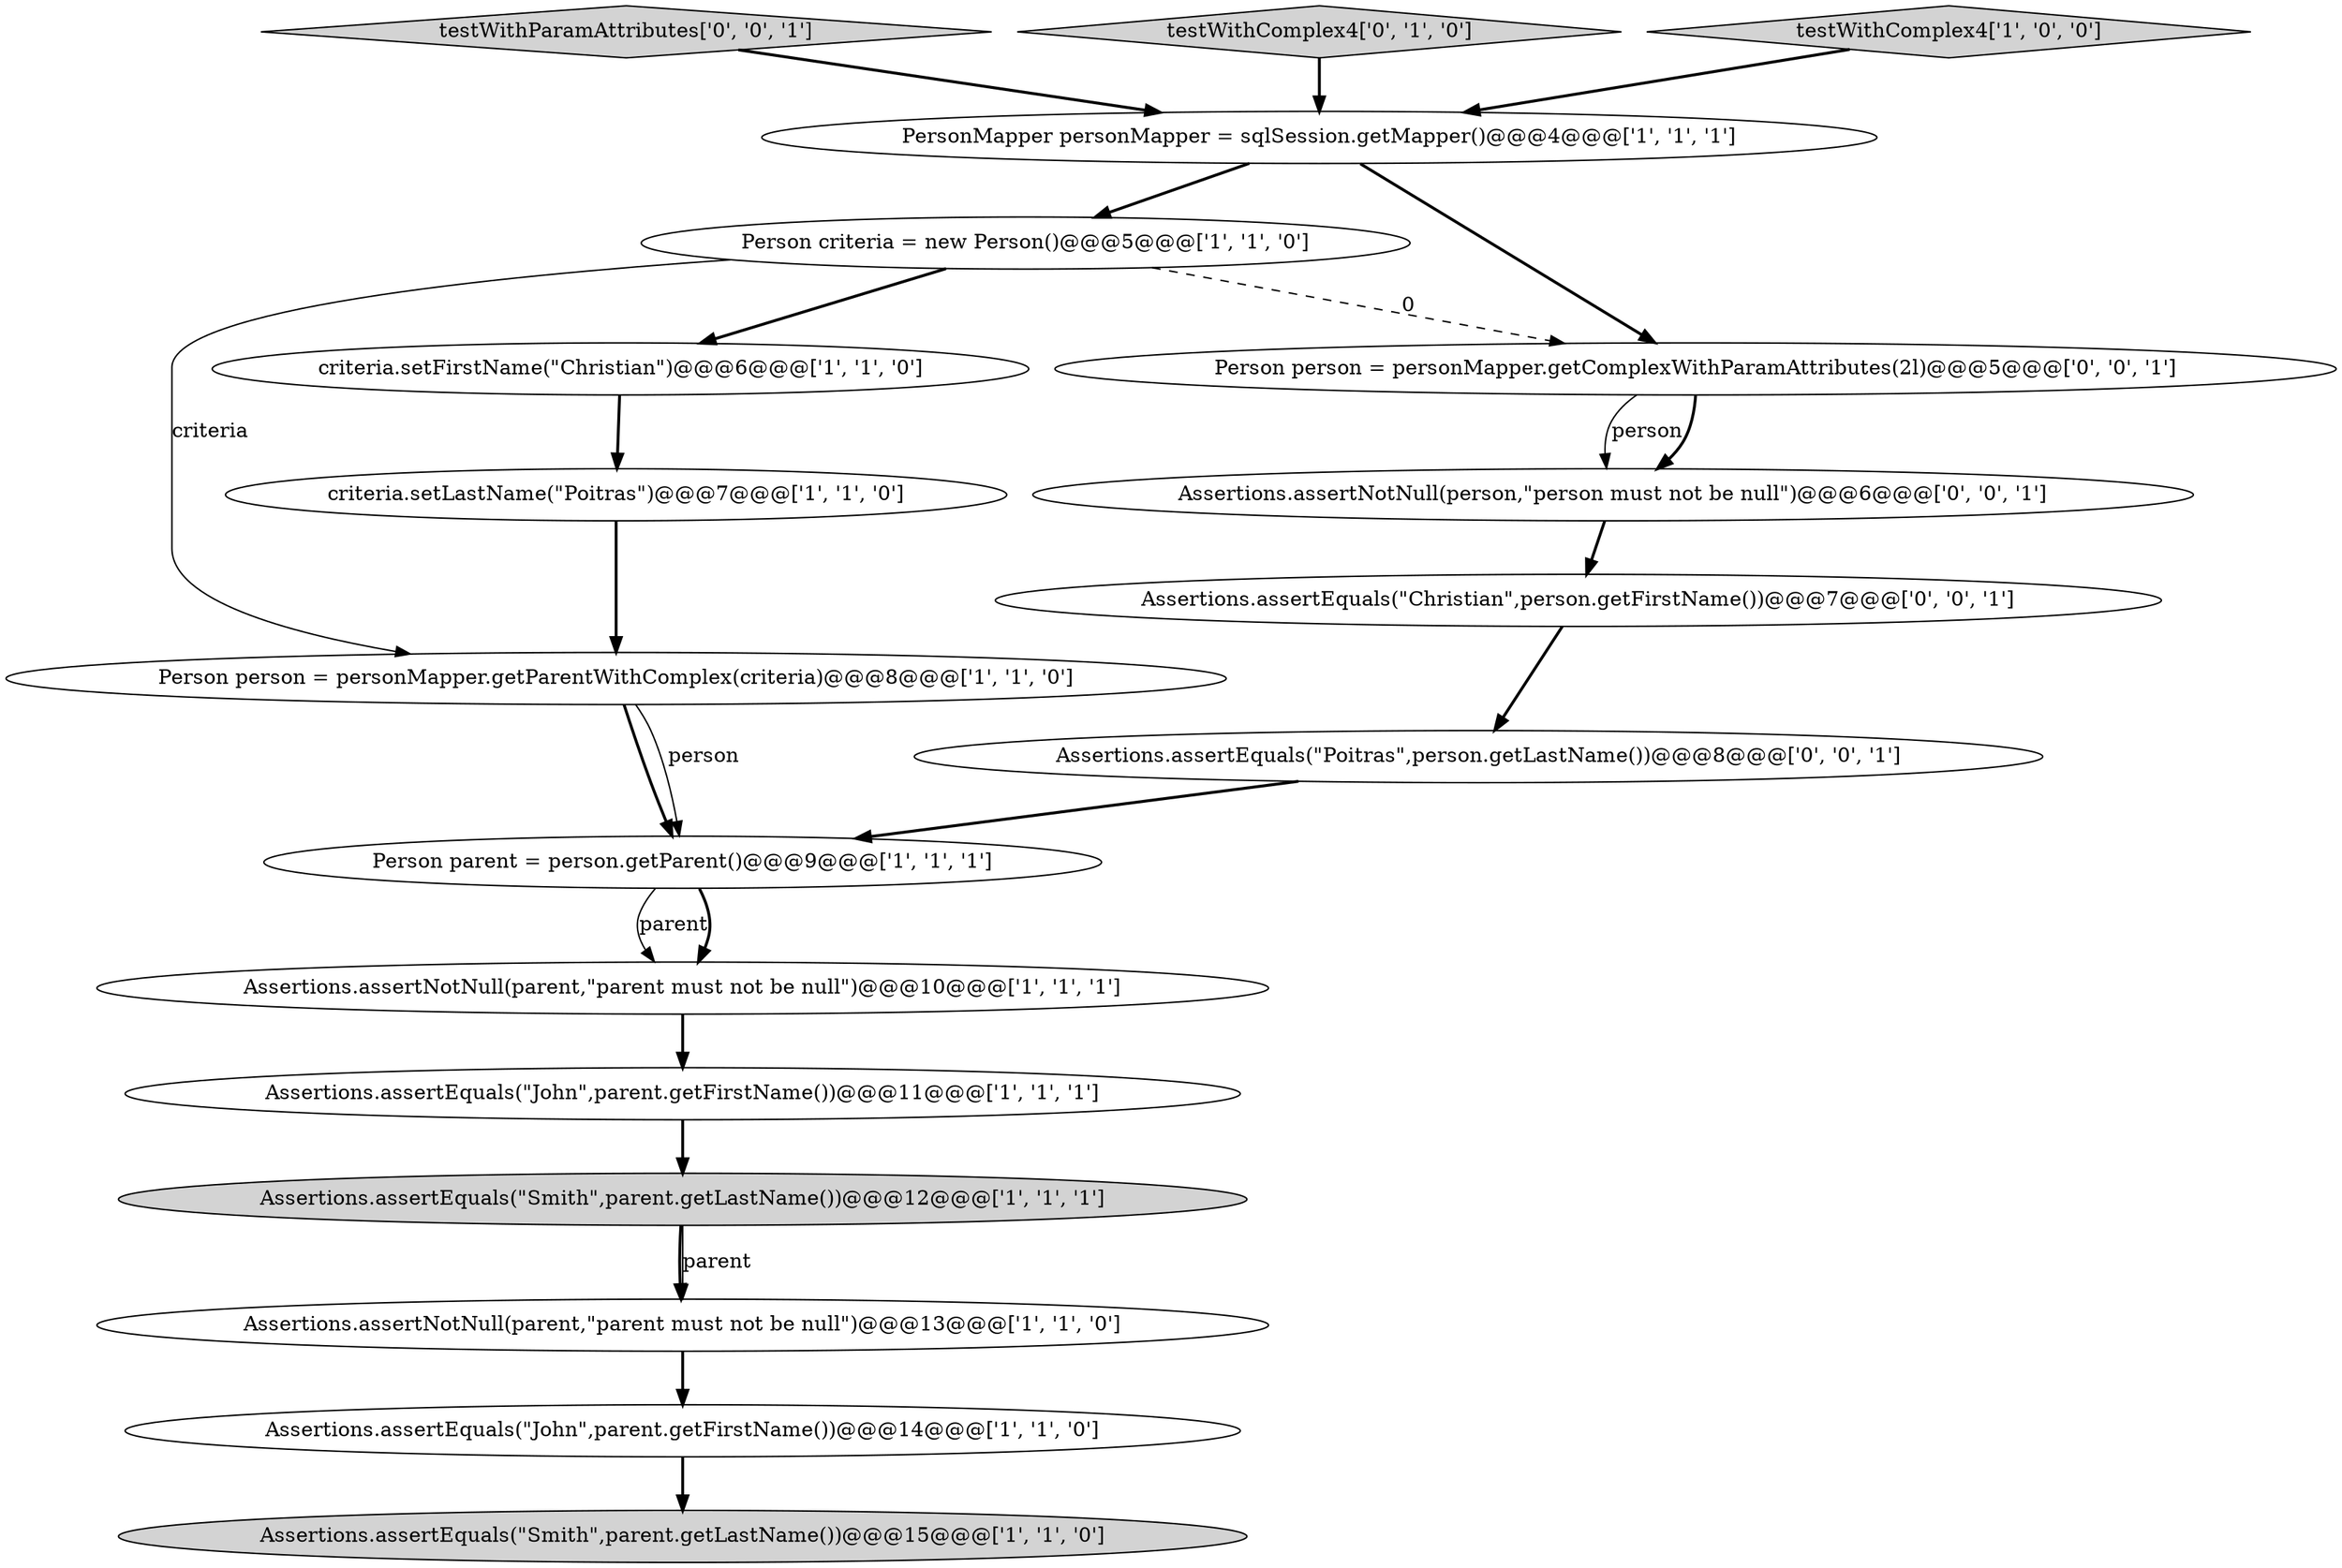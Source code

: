 digraph {
9 [style = filled, label = "Person parent = person.getParent()@@@9@@@['1', '1', '1']", fillcolor = white, shape = ellipse image = "AAA0AAABBB1BBB"];
6 [style = filled, label = "Person criteria = new Person()@@@5@@@['1', '1', '0']", fillcolor = white, shape = ellipse image = "AAA0AAABBB1BBB"];
4 [style = filled, label = "Assertions.assertNotNull(parent,\"parent must not be null\")@@@13@@@['1', '1', '0']", fillcolor = white, shape = ellipse image = "AAA0AAABBB1BBB"];
17 [style = filled, label = "Person person = personMapper.getComplexWithParamAttributes(2l)@@@5@@@['0', '0', '1']", fillcolor = white, shape = ellipse image = "AAA0AAABBB3BBB"];
18 [style = filled, label = "Assertions.assertEquals(\"Poitras\",person.getLastName())@@@8@@@['0', '0', '1']", fillcolor = white, shape = ellipse image = "AAA0AAABBB3BBB"];
11 [style = filled, label = "Assertions.assertEquals(\"Smith\",parent.getLastName())@@@15@@@['1', '1', '0']", fillcolor = lightgray, shape = ellipse image = "AAA0AAABBB1BBB"];
0 [style = filled, label = "criteria.setLastName(\"Poitras\")@@@7@@@['1', '1', '0']", fillcolor = white, shape = ellipse image = "AAA0AAABBB1BBB"];
8 [style = filled, label = "Assertions.assertEquals(\"John\",parent.getFirstName())@@@14@@@['1', '1', '0']", fillcolor = white, shape = ellipse image = "AAA0AAABBB1BBB"];
10 [style = filled, label = "PersonMapper personMapper = sqlSession.getMapper()@@@4@@@['1', '1', '1']", fillcolor = white, shape = ellipse image = "AAA0AAABBB1BBB"];
14 [style = filled, label = "testWithParamAttributes['0', '0', '1']", fillcolor = lightgray, shape = diamond image = "AAA0AAABBB3BBB"];
15 [style = filled, label = "Assertions.assertEquals(\"Christian\",person.getFirstName())@@@7@@@['0', '0', '1']", fillcolor = white, shape = ellipse image = "AAA0AAABBB3BBB"];
1 [style = filled, label = "Person person = personMapper.getParentWithComplex(criteria)@@@8@@@['1', '1', '0']", fillcolor = white, shape = ellipse image = "AAA0AAABBB1BBB"];
13 [style = filled, label = "testWithComplex4['0', '1', '0']", fillcolor = lightgray, shape = diamond image = "AAA0AAABBB2BBB"];
2 [style = filled, label = "Assertions.assertEquals(\"Smith\",parent.getLastName())@@@12@@@['1', '1', '1']", fillcolor = lightgray, shape = ellipse image = "AAA0AAABBB1BBB"];
12 [style = filled, label = "Assertions.assertNotNull(parent,\"parent must not be null\")@@@10@@@['1', '1', '1']", fillcolor = white, shape = ellipse image = "AAA0AAABBB1BBB"];
5 [style = filled, label = "Assertions.assertEquals(\"John\",parent.getFirstName())@@@11@@@['1', '1', '1']", fillcolor = white, shape = ellipse image = "AAA0AAABBB1BBB"];
16 [style = filled, label = "Assertions.assertNotNull(person,\"person must not be null\")@@@6@@@['0', '0', '1']", fillcolor = white, shape = ellipse image = "AAA0AAABBB3BBB"];
7 [style = filled, label = "testWithComplex4['1', '0', '0']", fillcolor = lightgray, shape = diamond image = "AAA0AAABBB1BBB"];
3 [style = filled, label = "criteria.setFirstName(\"Christian\")@@@6@@@['1', '1', '0']", fillcolor = white, shape = ellipse image = "AAA0AAABBB1BBB"];
5->2 [style = bold, label=""];
1->9 [style = bold, label=""];
2->4 [style = bold, label=""];
10->6 [style = bold, label=""];
9->12 [style = solid, label="parent"];
10->17 [style = bold, label=""];
15->18 [style = bold, label=""];
7->10 [style = bold, label=""];
16->15 [style = bold, label=""];
6->17 [style = dashed, label="0"];
4->8 [style = bold, label=""];
2->4 [style = solid, label="parent"];
0->1 [style = bold, label=""];
8->11 [style = bold, label=""];
17->16 [style = solid, label="person"];
12->5 [style = bold, label=""];
18->9 [style = bold, label=""];
3->0 [style = bold, label=""];
6->3 [style = bold, label=""];
6->1 [style = solid, label="criteria"];
13->10 [style = bold, label=""];
14->10 [style = bold, label=""];
17->16 [style = bold, label=""];
1->9 [style = solid, label="person"];
9->12 [style = bold, label=""];
}
